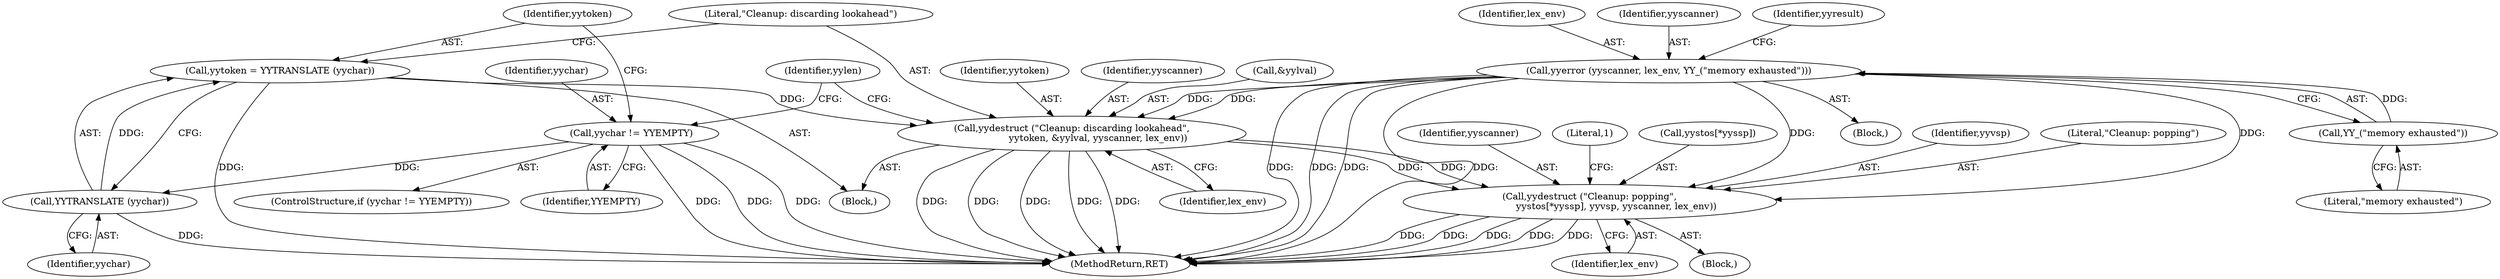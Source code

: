 digraph "0_yara_925bcf3c3b0a28b5b78e25d9efda5c0bf27ae699_1@array" {
"1001880" [label="(Call,yydestruct (\"Cleanup: popping\",\n                  yystos[*yyssp], yyvsp, yyscanner, lex_env))"];
"1001845" [label="(Call,yyerror (yyscanner, lex_env, YY_(\"memory exhausted\")))"];
"1001848" [label="(Call,YY_(\"memory exhausted\"))"];
"1001863" [label="(Call,yydestruct (\"Cleanup: discarding lookahead\",\n                  yytoken, &yylval, yyscanner, lex_env))"];
"1001859" [label="(Call,yytoken = YYTRANSLATE (yychar))"];
"1001861" [label="(Call,YYTRANSLATE (yychar))"];
"1001855" [label="(Call,yychar != YYEMPTY)"];
"1001863" [label="(Call,yydestruct (\"Cleanup: discarding lookahead\",\n                  yytoken, &yylval, yyscanner, lex_env))"];
"1001854" [label="(ControlStructure,if (yychar != YYEMPTY))"];
"1001880" [label="(Call,yydestruct (\"Cleanup: popping\",\n                  yystos[*yyssp], yyvsp, yyscanner, lex_env))"];
"1001848" [label="(Call,YY_(\"memory exhausted\"))"];
"1001847" [label="(Identifier,lex_env)"];
"1001888" [label="(Identifier,lex_env)"];
"1001856" [label="(Identifier,yychar)"];
"1001890" [label="(Literal,1)"];
"1001882" [label="(Call,yystos[*yyssp])"];
"1001865" [label="(Identifier,yytoken)"];
"1001861" [label="(Call,YYTRANSLATE (yychar))"];
"1001864" [label="(Literal,\"Cleanup: discarding lookahead\")"];
"1001855" [label="(Call,yychar != YYEMPTY)"];
"1001849" [label="(Literal,\"memory exhausted\")"];
"1001846" [label="(Identifier,yyscanner)"];
"1000216" [label="(Block,)"];
"1001862" [label="(Identifier,yychar)"];
"1001868" [label="(Identifier,yyscanner)"];
"1001851" [label="(Identifier,yyresult)"];
"1001866" [label="(Call,&yylval)"];
"1001886" [label="(Identifier,yyvsp)"];
"1001858" [label="(Block,)"];
"1001860" [label="(Identifier,yytoken)"];
"1001871" [label="(Identifier,yylen)"];
"1001905" [label="(MethodReturn,RET)"];
"1001845" [label="(Call,yyerror (yyscanner, lex_env, YY_(\"memory exhausted\")))"];
"1001857" [label="(Identifier,YYEMPTY)"];
"1001881" [label="(Literal,\"Cleanup: popping\")"];
"1001859" [label="(Call,yytoken = YYTRANSLATE (yychar))"];
"1001879" [label="(Block,)"];
"1001869" [label="(Identifier,lex_env)"];
"1001887" [label="(Identifier,yyscanner)"];
"1001880" -> "1001879"  [label="AST: "];
"1001880" -> "1001888"  [label="CFG: "];
"1001881" -> "1001880"  [label="AST: "];
"1001882" -> "1001880"  [label="AST: "];
"1001886" -> "1001880"  [label="AST: "];
"1001887" -> "1001880"  [label="AST: "];
"1001888" -> "1001880"  [label="AST: "];
"1001890" -> "1001880"  [label="CFG: "];
"1001880" -> "1001905"  [label="DDG: "];
"1001880" -> "1001905"  [label="DDG: "];
"1001880" -> "1001905"  [label="DDG: "];
"1001880" -> "1001905"  [label="DDG: "];
"1001880" -> "1001905"  [label="DDG: "];
"1001845" -> "1001880"  [label="DDG: "];
"1001845" -> "1001880"  [label="DDG: "];
"1001863" -> "1001880"  [label="DDG: "];
"1001863" -> "1001880"  [label="DDG: "];
"1001845" -> "1000216"  [label="AST: "];
"1001845" -> "1001848"  [label="CFG: "];
"1001846" -> "1001845"  [label="AST: "];
"1001847" -> "1001845"  [label="AST: "];
"1001848" -> "1001845"  [label="AST: "];
"1001851" -> "1001845"  [label="CFG: "];
"1001845" -> "1001905"  [label="DDG: "];
"1001845" -> "1001905"  [label="DDG: "];
"1001845" -> "1001905"  [label="DDG: "];
"1001845" -> "1001905"  [label="DDG: "];
"1001848" -> "1001845"  [label="DDG: "];
"1001845" -> "1001863"  [label="DDG: "];
"1001845" -> "1001863"  [label="DDG: "];
"1001848" -> "1001849"  [label="CFG: "];
"1001849" -> "1001848"  [label="AST: "];
"1001863" -> "1001858"  [label="AST: "];
"1001863" -> "1001869"  [label="CFG: "];
"1001864" -> "1001863"  [label="AST: "];
"1001865" -> "1001863"  [label="AST: "];
"1001866" -> "1001863"  [label="AST: "];
"1001868" -> "1001863"  [label="AST: "];
"1001869" -> "1001863"  [label="AST: "];
"1001871" -> "1001863"  [label="CFG: "];
"1001863" -> "1001905"  [label="DDG: "];
"1001863" -> "1001905"  [label="DDG: "];
"1001863" -> "1001905"  [label="DDG: "];
"1001863" -> "1001905"  [label="DDG: "];
"1001863" -> "1001905"  [label="DDG: "];
"1001859" -> "1001863"  [label="DDG: "];
"1001859" -> "1001858"  [label="AST: "];
"1001859" -> "1001861"  [label="CFG: "];
"1001860" -> "1001859"  [label="AST: "];
"1001861" -> "1001859"  [label="AST: "];
"1001864" -> "1001859"  [label="CFG: "];
"1001859" -> "1001905"  [label="DDG: "];
"1001861" -> "1001859"  [label="DDG: "];
"1001861" -> "1001862"  [label="CFG: "];
"1001862" -> "1001861"  [label="AST: "];
"1001861" -> "1001905"  [label="DDG: "];
"1001855" -> "1001861"  [label="DDG: "];
"1001855" -> "1001854"  [label="AST: "];
"1001855" -> "1001857"  [label="CFG: "];
"1001856" -> "1001855"  [label="AST: "];
"1001857" -> "1001855"  [label="AST: "];
"1001860" -> "1001855"  [label="CFG: "];
"1001871" -> "1001855"  [label="CFG: "];
"1001855" -> "1001905"  [label="DDG: "];
"1001855" -> "1001905"  [label="DDG: "];
"1001855" -> "1001905"  [label="DDG: "];
}
